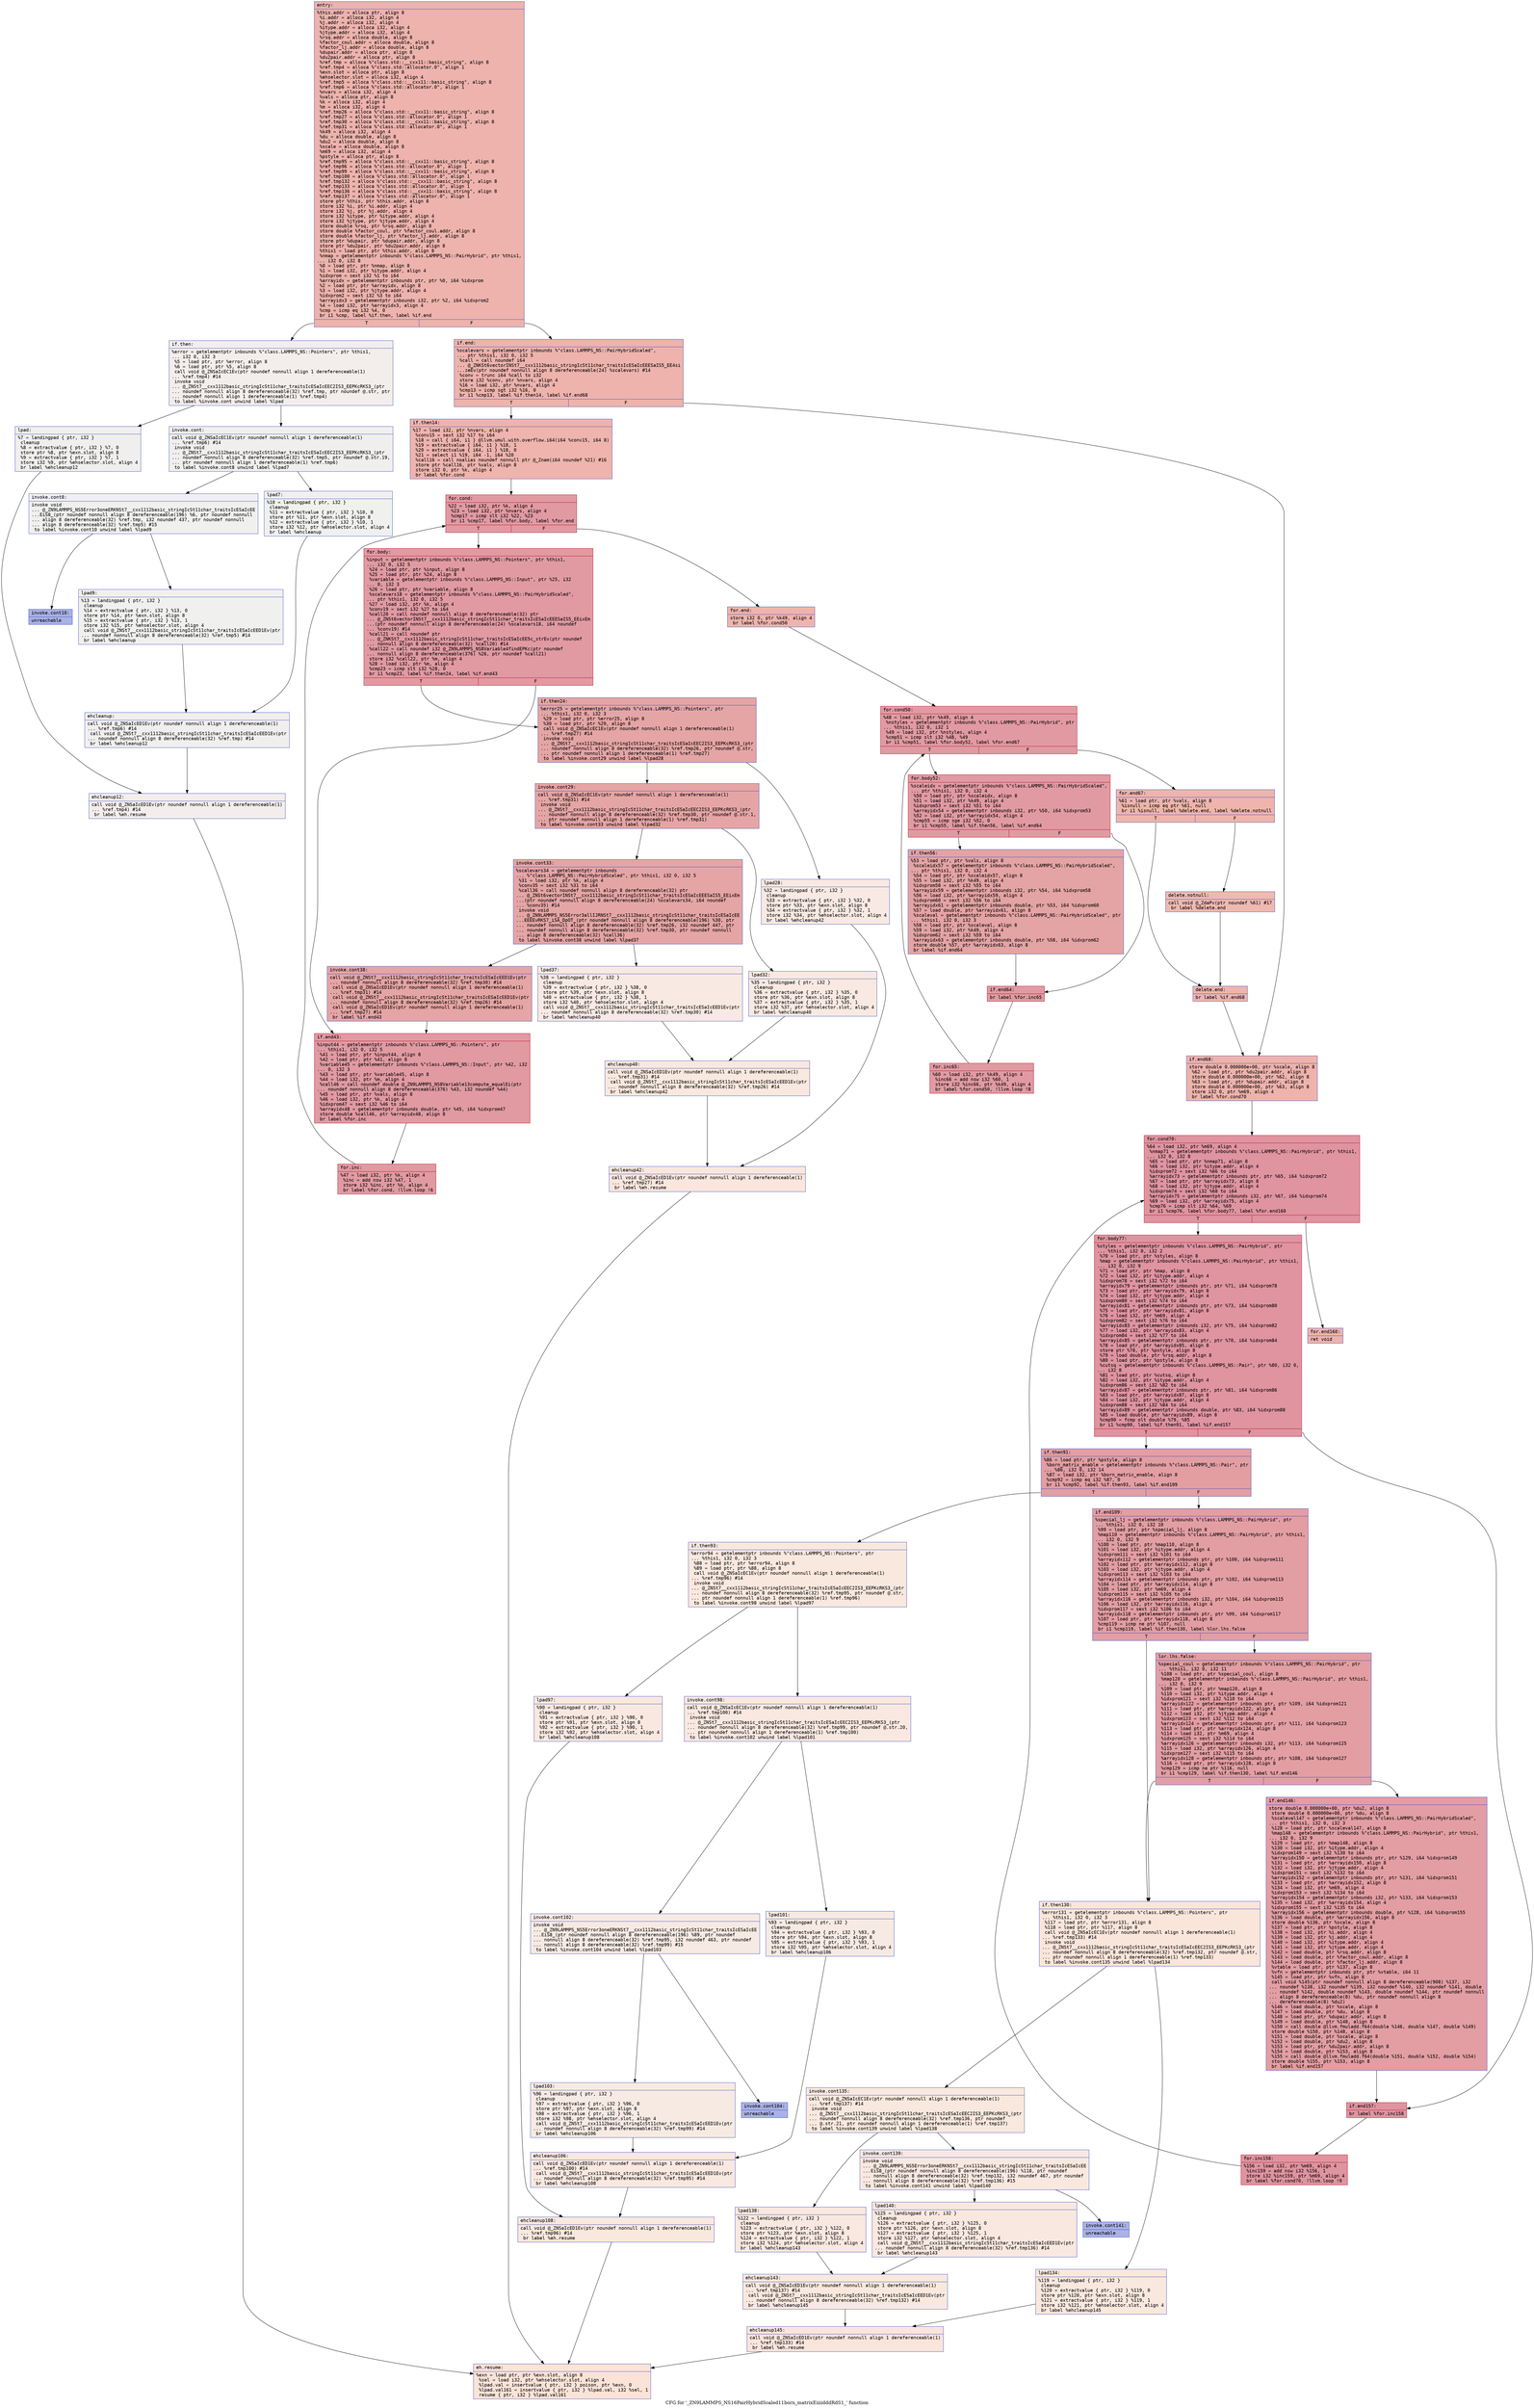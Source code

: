 digraph "CFG for '_ZN9LAMMPS_NS16PairHybridScaled11born_matrixEiiiidddRdS1_' function" {
	label="CFG for '_ZN9LAMMPS_NS16PairHybridScaled11born_matrixEiiiidddRdS1_' function";

	Node0x562383765610 [shape=record,color="#3d50c3ff", style=filled, fillcolor="#d6524470" fontname="Courier",label="{entry:\l|  %this.addr = alloca ptr, align 8\l  %i.addr = alloca i32, align 4\l  %j.addr = alloca i32, align 4\l  %itype.addr = alloca i32, align 4\l  %jtype.addr = alloca i32, align 4\l  %rsq.addr = alloca double, align 8\l  %factor_coul.addr = alloca double, align 8\l  %factor_lj.addr = alloca double, align 8\l  %dupair.addr = alloca ptr, align 8\l  %du2pair.addr = alloca ptr, align 8\l  %ref.tmp = alloca %\"class.std::__cxx11::basic_string\", align 8\l  %ref.tmp4 = alloca %\"class.std::allocator.0\", align 1\l  %exn.slot = alloca ptr, align 8\l  %ehselector.slot = alloca i32, align 4\l  %ref.tmp5 = alloca %\"class.std::__cxx11::basic_string\", align 8\l  %ref.tmp6 = alloca %\"class.std::allocator.0\", align 1\l  %nvars = alloca i32, align 4\l  %vals = alloca ptr, align 8\l  %k = alloca i32, align 4\l  %m = alloca i32, align 4\l  %ref.tmp26 = alloca %\"class.std::__cxx11::basic_string\", align 8\l  %ref.tmp27 = alloca %\"class.std::allocator.0\", align 1\l  %ref.tmp30 = alloca %\"class.std::__cxx11::basic_string\", align 8\l  %ref.tmp31 = alloca %\"class.std::allocator.0\", align 1\l  %k49 = alloca i32, align 4\l  %du = alloca double, align 8\l  %du2 = alloca double, align 8\l  %scale = alloca double, align 8\l  %m69 = alloca i32, align 4\l  %pstyle = alloca ptr, align 8\l  %ref.tmp95 = alloca %\"class.std::__cxx11::basic_string\", align 8\l  %ref.tmp96 = alloca %\"class.std::allocator.0\", align 1\l  %ref.tmp99 = alloca %\"class.std::__cxx11::basic_string\", align 8\l  %ref.tmp100 = alloca %\"class.std::allocator.0\", align 1\l  %ref.tmp132 = alloca %\"class.std::__cxx11::basic_string\", align 8\l  %ref.tmp133 = alloca %\"class.std::allocator.0\", align 1\l  %ref.tmp136 = alloca %\"class.std::__cxx11::basic_string\", align 8\l  %ref.tmp137 = alloca %\"class.std::allocator.0\", align 1\l  store ptr %this, ptr %this.addr, align 8\l  store i32 %i, ptr %i.addr, align 4\l  store i32 %j, ptr %j.addr, align 4\l  store i32 %itype, ptr %itype.addr, align 4\l  store i32 %jtype, ptr %jtype.addr, align 4\l  store double %rsq, ptr %rsq.addr, align 8\l  store double %factor_coul, ptr %factor_coul.addr, align 8\l  store double %factor_lj, ptr %factor_lj.addr, align 8\l  store ptr %dupair, ptr %dupair.addr, align 8\l  store ptr %du2pair, ptr %du2pair.addr, align 8\l  %this1 = load ptr, ptr %this.addr, align 8\l  %nmap = getelementptr inbounds %\"class.LAMMPS_NS::PairHybrid\", ptr %this1,\l... i32 0, i32 8\l  %0 = load ptr, ptr %nmap, align 8\l  %1 = load i32, ptr %itype.addr, align 4\l  %idxprom = sext i32 %1 to i64\l  %arrayidx = getelementptr inbounds ptr, ptr %0, i64 %idxprom\l  %2 = load ptr, ptr %arrayidx, align 8\l  %3 = load i32, ptr %jtype.addr, align 4\l  %idxprom2 = sext i32 %3 to i64\l  %arrayidx3 = getelementptr inbounds i32, ptr %2, i64 %idxprom2\l  %4 = load i32, ptr %arrayidx3, align 4\l  %cmp = icmp eq i32 %4, 0\l  br i1 %cmp, label %if.then, label %if.end\l|{<s0>T|<s1>F}}"];
	Node0x562383765610:s0 -> Node0x5623837656b0[tooltip="entry -> if.then\nProbability 0.00%" ];
	Node0x562383765610:s1 -> Node0x56238376fb30[tooltip="entry -> if.end\nProbability 100.00%" ];
	Node0x5623837656b0 [shape=record,color="#3d50c3ff", style=filled, fillcolor="#e5d8d170" fontname="Courier",label="{if.then:\l|  %error = getelementptr inbounds %\"class.LAMMPS_NS::Pointers\", ptr %this1,\l... i32 0, i32 3\l  %5 = load ptr, ptr %error, align 8\l  %6 = load ptr, ptr %5, align 8\l  call void @_ZNSaIcEC1Ev(ptr noundef nonnull align 1 dereferenceable(1)\l... %ref.tmp4) #14\l  invoke void\l... @_ZNSt7__cxx1112basic_stringIcSt11char_traitsIcESaIcEEC2IS3_EEPKcRKS3_(ptr\l... noundef nonnull align 8 dereferenceable(32) %ref.tmp, ptr noundef @.str, ptr\l... noundef nonnull align 1 dereferenceable(1) %ref.tmp4)\l          to label %invoke.cont unwind label %lpad\l}"];
	Node0x5623837656b0 -> Node0x56238376ffb0[tooltip="if.then -> invoke.cont\nProbability 50.00%" ];
	Node0x5623837656b0 -> Node0x562383770000[tooltip="if.then -> lpad\nProbability 50.00%" ];
	Node0x56238376ffb0 [shape=record,color="#3d50c3ff", style=filled, fillcolor="#e0dbd870" fontname="Courier",label="{invoke.cont:\l|  call void @_ZNSaIcEC1Ev(ptr noundef nonnull align 1 dereferenceable(1)\l... %ref.tmp6) #14\l  invoke void\l... @_ZNSt7__cxx1112basic_stringIcSt11char_traitsIcESaIcEEC2IS3_EEPKcRKS3_(ptr\l... noundef nonnull align 8 dereferenceable(32) %ref.tmp5, ptr noundef @.str.19,\l... ptr noundef nonnull align 1 dereferenceable(1) %ref.tmp6)\l          to label %invoke.cont8 unwind label %lpad7\l}"];
	Node0x56238376ffb0 -> Node0x562383770320[tooltip="invoke.cont -> invoke.cont8\nProbability 50.00%" ];
	Node0x56238376ffb0 -> Node0x562383770370[tooltip="invoke.cont -> lpad7\nProbability 50.00%" ];
	Node0x562383770320 [shape=record,color="#3d50c3ff", style=filled, fillcolor="#dedcdb70" fontname="Courier",label="{invoke.cont8:\l|  invoke void\l... @_ZN9LAMMPS_NS5Error3oneERKNSt7__cxx1112basic_stringIcSt11char_traitsIcESaIcEE\l...EiS8_(ptr noundef nonnull align 8 dereferenceable(196) %6, ptr noundef nonnull\l... align 8 dereferenceable(32) %ref.tmp, i32 noundef 437, ptr noundef nonnull\l... align 8 dereferenceable(32) %ref.tmp5) #15\l          to label %invoke.cont10 unwind label %lpad9\l}"];
	Node0x562383770320 -> Node0x5623837702d0[tooltip="invoke.cont8 -> invoke.cont10\nProbability 0.00%" ];
	Node0x562383770320 -> Node0x5623837705d0[tooltip="invoke.cont8 -> lpad9\nProbability 100.00%" ];
	Node0x5623837702d0 [shape=record,color="#3d50c3ff", style=filled, fillcolor="#3d50c370" fontname="Courier",label="{invoke.cont10:\l|  unreachable\l}"];
	Node0x562383770000 [shape=record,color="#3d50c3ff", style=filled, fillcolor="#e0dbd870" fontname="Courier",label="{lpad:\l|  %7 = landingpad \{ ptr, i32 \}\l          cleanup\l  %8 = extractvalue \{ ptr, i32 \} %7, 0\l  store ptr %8, ptr %exn.slot, align 8\l  %9 = extractvalue \{ ptr, i32 \} %7, 1\l  store i32 %9, ptr %ehselector.slot, align 4\l  br label %ehcleanup12\l}"];
	Node0x562383770000 -> Node0x562383770aa0[tooltip="lpad -> ehcleanup12\nProbability 100.00%" ];
	Node0x562383770370 [shape=record,color="#3d50c3ff", style=filled, fillcolor="#dedcdb70" fontname="Courier",label="{lpad7:\l|  %10 = landingpad \{ ptr, i32 \}\l          cleanup\l  %11 = extractvalue \{ ptr, i32 \} %10, 0\l  store ptr %11, ptr %exn.slot, align 8\l  %12 = extractvalue \{ ptr, i32 \} %10, 1\l  store i32 %12, ptr %ehselector.slot, align 4\l  br label %ehcleanup\l}"];
	Node0x562383770370 -> Node0x562383770df0[tooltip="lpad7 -> ehcleanup\nProbability 100.00%" ];
	Node0x5623837705d0 [shape=record,color="#3d50c3ff", style=filled, fillcolor="#dedcdb70" fontname="Courier",label="{lpad9:\l|  %13 = landingpad \{ ptr, i32 \}\l          cleanup\l  %14 = extractvalue \{ ptr, i32 \} %13, 0\l  store ptr %14, ptr %exn.slot, align 8\l  %15 = extractvalue \{ ptr, i32 \} %13, 1\l  store i32 %15, ptr %ehselector.slot, align 4\l  call void @_ZNSt7__cxx1112basic_stringIcSt11char_traitsIcESaIcEED1Ev(ptr\l... noundef nonnull align 8 dereferenceable(32) %ref.tmp5) #14\l  br label %ehcleanup\l}"];
	Node0x5623837705d0 -> Node0x562383770df0[tooltip="lpad9 -> ehcleanup\nProbability 100.00%" ];
	Node0x562383770df0 [shape=record,color="#3d50c3ff", style=filled, fillcolor="#e0dbd870" fontname="Courier",label="{ehcleanup:\l|  call void @_ZNSaIcED1Ev(ptr noundef nonnull align 1 dereferenceable(1)\l... %ref.tmp6) #14\l  call void @_ZNSt7__cxx1112basic_stringIcSt11char_traitsIcESaIcEED1Ev(ptr\l... noundef nonnull align 8 dereferenceable(32) %ref.tmp) #14\l  br label %ehcleanup12\l}"];
	Node0x562383770df0 -> Node0x562383770aa0[tooltip="ehcleanup -> ehcleanup12\nProbability 100.00%" ];
	Node0x562383770aa0 [shape=record,color="#3d50c3ff", style=filled, fillcolor="#e5d8d170" fontname="Courier",label="{ehcleanup12:\l|  call void @_ZNSaIcED1Ev(ptr noundef nonnull align 1 dereferenceable(1)\l... %ref.tmp4) #14\l  br label %eh.resume\l}"];
	Node0x562383770aa0 -> Node0x5623837716a0[tooltip="ehcleanup12 -> eh.resume\nProbability 100.00%" ];
	Node0x56238376fb30 [shape=record,color="#3d50c3ff", style=filled, fillcolor="#d6524470" fontname="Courier",label="{if.end:\l|  %scalevars = getelementptr inbounds %\"class.LAMMPS_NS::PairHybridScaled\",\l... ptr %this1, i32 0, i32 5\l  %call = call noundef i64\l... @_ZNKSt6vectorINSt7__cxx1112basic_stringIcSt11char_traitsIcESaIcEEESaIS5_EE4si\l...zeEv(ptr noundef nonnull align 8 dereferenceable(24) %scalevars) #14\l  %conv = trunc i64 %call to i32\l  store i32 %conv, ptr %nvars, align 4\l  %16 = load i32, ptr %nvars, align 4\l  %cmp13 = icmp sgt i32 %16, 0\l  br i1 %cmp13, label %if.then14, label %if.end68\l|{<s0>T|<s1>F}}"];
	Node0x56238376fb30:s0 -> Node0x562383771bc0[tooltip="if.end -> if.then14\nProbability 62.50%" ];
	Node0x56238376fb30:s1 -> Node0x562383771c40[tooltip="if.end -> if.end68\nProbability 37.50%" ];
	Node0x562383771bc0 [shape=record,color="#3d50c3ff", style=filled, fillcolor="#d8564670" fontname="Courier",label="{if.then14:\l|  %17 = load i32, ptr %nvars, align 4\l  %conv15 = sext i32 %17 to i64\l  %18 = call \{ i64, i1 \} @llvm.umul.with.overflow.i64(i64 %conv15, i64 8)\l  %19 = extractvalue \{ i64, i1 \} %18, 1\l  %20 = extractvalue \{ i64, i1 \} %18, 0\l  %21 = select i1 %19, i64 -1, i64 %20\l  %call16 = call noalias noundef nonnull ptr @_Znam(i64 noundef %21) #16\l  store ptr %call16, ptr %vals, align 8\l  store i32 0, ptr %k, align 4\l  br label %for.cond\l}"];
	Node0x562383771bc0 -> Node0x562383772430[tooltip="if.then14 -> for.cond\nProbability 100.00%" ];
	Node0x562383772430 [shape=record,color="#b70d28ff", style=filled, fillcolor="#bb1b2c70" fontname="Courier",label="{for.cond:\l|  %22 = load i32, ptr %k, align 4\l  %23 = load i32, ptr %nvars, align 4\l  %cmp17 = icmp slt i32 %22, %23\l  br i1 %cmp17, label %for.body, label %for.end\l|{<s0>T|<s1>F}}"];
	Node0x562383772430:s0 -> Node0x5623837726a0[tooltip="for.cond -> for.body\nProbability 96.88%" ];
	Node0x562383772430:s1 -> Node0x5623837726f0[tooltip="for.cond -> for.end\nProbability 3.12%" ];
	Node0x5623837726a0 [shape=record,color="#b70d28ff", style=filled, fillcolor="#bb1b2c70" fontname="Courier",label="{for.body:\l|  %input = getelementptr inbounds %\"class.LAMMPS_NS::Pointers\", ptr %this1,\l... i32 0, i32 5\l  %24 = load ptr, ptr %input, align 8\l  %25 = load ptr, ptr %24, align 8\l  %variable = getelementptr inbounds %\"class.LAMMPS_NS::Input\", ptr %25, i32\l... 0, i32 3\l  %26 = load ptr, ptr %variable, align 8\l  %scalevars18 = getelementptr inbounds %\"class.LAMMPS_NS::PairHybridScaled\",\l... ptr %this1, i32 0, i32 5\l  %27 = load i32, ptr %k, align 4\l  %conv19 = sext i32 %27 to i64\l  %call20 = call noundef nonnull align 8 dereferenceable(32) ptr\l... @_ZNSt6vectorINSt7__cxx1112basic_stringIcSt11char_traitsIcESaIcEEESaIS5_EEixEm\l...(ptr noundef nonnull align 8 dereferenceable(24) %scalevars18, i64 noundef\l... %conv19) #14\l  %call21 = call noundef ptr\l... @_ZNKSt7__cxx1112basic_stringIcSt11char_traitsIcESaIcEE5c_strEv(ptr noundef\l... nonnull align 8 dereferenceable(32) %call20) #14\l  %call22 = call noundef i32 @_ZN9LAMMPS_NS8Variable4findEPKc(ptr noundef\l... nonnull align 8 dereferenceable(376) %26, ptr noundef %call21)\l  store i32 %call22, ptr %m, align 4\l  %28 = load i32, ptr %m, align 4\l  %cmp23 = icmp slt i32 %28, 0\l  br i1 %cmp23, label %if.then24, label %if.end43\l|{<s0>T|<s1>F}}"];
	Node0x5623837726a0:s0 -> Node0x5623837733a0[tooltip="for.body -> if.then24\nProbability 37.50%" ];
	Node0x5623837726a0:s1 -> Node0x5623837733f0[tooltip="for.body -> if.end43\nProbability 62.50%" ];
	Node0x5623837733a0 [shape=record,color="#3d50c3ff", style=filled, fillcolor="#c5333470" fontname="Courier",label="{if.then24:\l|  %error25 = getelementptr inbounds %\"class.LAMMPS_NS::Pointers\", ptr\l... %this1, i32 0, i32 3\l  %29 = load ptr, ptr %error25, align 8\l  %30 = load ptr, ptr %29, align 8\l  call void @_ZNSaIcEC1Ev(ptr noundef nonnull align 1 dereferenceable(1)\l... %ref.tmp27) #14\l  invoke void\l... @_ZNSt7__cxx1112basic_stringIcSt11char_traitsIcESaIcEEC2IS3_EEPKcRKS3_(ptr\l... noundef nonnull align 8 dereferenceable(32) %ref.tmp26, ptr noundef @.str,\l... ptr noundef nonnull align 1 dereferenceable(1) %ref.tmp27)\l          to label %invoke.cont29 unwind label %lpad28\l}"];
	Node0x5623837733a0 -> Node0x562383773850[tooltip="if.then24 -> invoke.cont29\nProbability 100.00%" ];
	Node0x5623837733a0 -> Node0x5623837738d0[tooltip="if.then24 -> lpad28\nProbability 0.00%" ];
	Node0x562383773850 [shape=record,color="#3d50c3ff", style=filled, fillcolor="#c5333470" fontname="Courier",label="{invoke.cont29:\l|  call void @_ZNSaIcEC1Ev(ptr noundef nonnull align 1 dereferenceable(1)\l... %ref.tmp31) #14\l  invoke void\l... @_ZNSt7__cxx1112basic_stringIcSt11char_traitsIcESaIcEEC2IS3_EEPKcRKS3_(ptr\l... noundef nonnull align 8 dereferenceable(32) %ref.tmp30, ptr noundef @.str.1,\l... ptr noundef nonnull align 1 dereferenceable(1) %ref.tmp31)\l          to label %invoke.cont33 unwind label %lpad32\l}"];
	Node0x562383773850 -> Node0x562383773c50[tooltip="invoke.cont29 -> invoke.cont33\nProbability 100.00%" ];
	Node0x562383773850 -> Node0x562383773ca0[tooltip="invoke.cont29 -> lpad32\nProbability 0.00%" ];
	Node0x562383773c50 [shape=record,color="#3d50c3ff", style=filled, fillcolor="#c5333470" fontname="Courier",label="{invoke.cont33:\l|  %scalevars34 = getelementptr inbounds\l... %\"class.LAMMPS_NS::PairHybridScaled\", ptr %this1, i32 0, i32 5\l  %31 = load i32, ptr %k, align 4\l  %conv35 = sext i32 %31 to i64\l  %call36 = call noundef nonnull align 8 dereferenceable(32) ptr\l... @_ZNSt6vectorINSt7__cxx1112basic_stringIcSt11char_traitsIcESaIcEEESaIS5_EEixEm\l...(ptr noundef nonnull align 8 dereferenceable(24) %scalevars34, i64 noundef\l... %conv35) #14\l  invoke void\l... @_ZN9LAMMPS_NS5Error3allIJRNSt7__cxx1112basic_stringIcSt11char_traitsIcESaIcEE\l...EEEEvRKS7_iSA_DpOT_(ptr noundef nonnull align 8 dereferenceable(196) %30, ptr\l... noundef nonnull align 8 dereferenceable(32) %ref.tmp26, i32 noundef 447, ptr\l... noundef nonnull align 8 dereferenceable(32) %ref.tmp30, ptr noundef nonnull\l... align 8 dereferenceable(32) %call36)\l          to label %invoke.cont38 unwind label %lpad37\l}"];
	Node0x562383773c50 -> Node0x56238376ece0[tooltip="invoke.cont33 -> invoke.cont38\nProbability 100.00%" ];
	Node0x562383773c50 -> Node0x56238376ed60[tooltip="invoke.cont33 -> lpad37\nProbability 0.00%" ];
	Node0x56238376ece0 [shape=record,color="#3d50c3ff", style=filled, fillcolor="#c5333470" fontname="Courier",label="{invoke.cont38:\l|  call void @_ZNSt7__cxx1112basic_stringIcSt11char_traitsIcESaIcEED1Ev(ptr\l... noundef nonnull align 8 dereferenceable(32) %ref.tmp30) #14\l  call void @_ZNSaIcED1Ev(ptr noundef nonnull align 1 dereferenceable(1)\l... %ref.tmp31) #14\l  call void @_ZNSt7__cxx1112basic_stringIcSt11char_traitsIcESaIcEED1Ev(ptr\l... noundef nonnull align 8 dereferenceable(32) %ref.tmp26) #14\l  call void @_ZNSaIcED1Ev(ptr noundef nonnull align 1 dereferenceable(1)\l... %ref.tmp27) #14\l  br label %if.end43\l}"];
	Node0x56238376ece0 -> Node0x5623837733f0[tooltip="invoke.cont38 -> if.end43\nProbability 100.00%" ];
	Node0x5623837738d0 [shape=record,color="#3d50c3ff", style=filled, fillcolor="#efcebd70" fontname="Courier",label="{lpad28:\l|  %32 = landingpad \{ ptr, i32 \}\l          cleanup\l  %33 = extractvalue \{ ptr, i32 \} %32, 0\l  store ptr %33, ptr %exn.slot, align 8\l  %34 = extractvalue \{ ptr, i32 \} %32, 1\l  store i32 %34, ptr %ehselector.slot, align 4\l  br label %ehcleanup42\l}"];
	Node0x5623837738d0 -> Node0x5623837752c0[tooltip="lpad28 -> ehcleanup42\nProbability 100.00%" ];
	Node0x562383773ca0 [shape=record,color="#3d50c3ff", style=filled, fillcolor="#efcebd70" fontname="Courier",label="{lpad32:\l|  %35 = landingpad \{ ptr, i32 \}\l          cleanup\l  %36 = extractvalue \{ ptr, i32 \} %35, 0\l  store ptr %36, ptr %exn.slot, align 8\l  %37 = extractvalue \{ ptr, i32 \} %35, 1\l  store i32 %37, ptr %ehselector.slot, align 4\l  br label %ehcleanup40\l}"];
	Node0x562383773ca0 -> Node0x5623837755c0[tooltip="lpad32 -> ehcleanup40\nProbability 100.00%" ];
	Node0x56238376ed60 [shape=record,color="#3d50c3ff", style=filled, fillcolor="#efcebd70" fontname="Courier",label="{lpad37:\l|  %38 = landingpad \{ ptr, i32 \}\l          cleanup\l  %39 = extractvalue \{ ptr, i32 \} %38, 0\l  store ptr %39, ptr %exn.slot, align 8\l  %40 = extractvalue \{ ptr, i32 \} %38, 1\l  store i32 %40, ptr %ehselector.slot, align 4\l  call void @_ZNSt7__cxx1112basic_stringIcSt11char_traitsIcESaIcEED1Ev(ptr\l... noundef nonnull align 8 dereferenceable(32) %ref.tmp30) #14\l  br label %ehcleanup40\l}"];
	Node0x56238376ed60 -> Node0x5623837755c0[tooltip="lpad37 -> ehcleanup40\nProbability 100.00%" ];
	Node0x5623837755c0 [shape=record,color="#3d50c3ff", style=filled, fillcolor="#f2cab570" fontname="Courier",label="{ehcleanup40:\l|  call void @_ZNSaIcED1Ev(ptr noundef nonnull align 1 dereferenceable(1)\l... %ref.tmp31) #14\l  call void @_ZNSt7__cxx1112basic_stringIcSt11char_traitsIcESaIcEED1Ev(ptr\l... noundef nonnull align 8 dereferenceable(32) %ref.tmp26) #14\l  br label %ehcleanup42\l}"];
	Node0x5623837755c0 -> Node0x5623837752c0[tooltip="ehcleanup40 -> ehcleanup42\nProbability 100.00%" ];
	Node0x5623837752c0 [shape=record,color="#3d50c3ff", style=filled, fillcolor="#f3c7b170" fontname="Courier",label="{ehcleanup42:\l|  call void @_ZNSaIcED1Ev(ptr noundef nonnull align 1 dereferenceable(1)\l... %ref.tmp27) #14\l  br label %eh.resume\l}"];
	Node0x5623837752c0 -> Node0x5623837716a0[tooltip="ehcleanup42 -> eh.resume\nProbability 100.00%" ];
	Node0x5623837733f0 [shape=record,color="#b70d28ff", style=filled, fillcolor="#bb1b2c70" fontname="Courier",label="{if.end43:\l|  %input44 = getelementptr inbounds %\"class.LAMMPS_NS::Pointers\", ptr\l... %this1, i32 0, i32 5\l  %41 = load ptr, ptr %input44, align 8\l  %42 = load ptr, ptr %41, align 8\l  %variable45 = getelementptr inbounds %\"class.LAMMPS_NS::Input\", ptr %42, i32\l... 0, i32 3\l  %43 = load ptr, ptr %variable45, align 8\l  %44 = load i32, ptr %m, align 4\l  %call46 = call noundef double @_ZN9LAMMPS_NS8Variable13compute_equalEi(ptr\l... noundef nonnull align 8 dereferenceable(376) %43, i32 noundef %44)\l  %45 = load ptr, ptr %vals, align 8\l  %46 = load i32, ptr %k, align 4\l  %idxprom47 = sext i32 %46 to i64\l  %arrayidx48 = getelementptr inbounds double, ptr %45, i64 %idxprom47\l  store double %call46, ptr %arrayidx48, align 8\l  br label %for.inc\l}"];
	Node0x5623837733f0 -> Node0x562383776760[tooltip="if.end43 -> for.inc\nProbability 100.00%" ];
	Node0x562383776760 [shape=record,color="#b70d28ff", style=filled, fillcolor="#bb1b2c70" fontname="Courier",label="{for.inc:\l|  %47 = load i32, ptr %k, align 4\l  %inc = add nsw i32 %47, 1\l  store i32 %inc, ptr %k, align 4\l  br label %for.cond, !llvm.loop !6\l}"];
	Node0x562383776760 -> Node0x562383772430[tooltip="for.inc -> for.cond\nProbability 100.00%" ];
	Node0x5623837726f0 [shape=record,color="#3d50c3ff", style=filled, fillcolor="#d8564670" fontname="Courier",label="{for.end:\l|  store i32 0, ptr %k49, align 4\l  br label %for.cond50\l}"];
	Node0x5623837726f0 -> Node0x562383777420[tooltip="for.end -> for.cond50\nProbability 100.00%" ];
	Node0x562383777420 [shape=record,color="#b70d28ff", style=filled, fillcolor="#bb1b2c70" fontname="Courier",label="{for.cond50:\l|  %48 = load i32, ptr %k49, align 4\l  %nstyles = getelementptr inbounds %\"class.LAMMPS_NS::PairHybrid\", ptr\l... %this1, i32 0, i32 1\l  %49 = load i32, ptr %nstyles, align 4\l  %cmp51 = icmp slt i32 %48, %49\l  br i1 %cmp51, label %for.body52, label %for.end67\l|{<s0>T|<s1>F}}"];
	Node0x562383777420:s0 -> Node0x5623837777a0[tooltip="for.cond50 -> for.body52\nProbability 96.88%" ];
	Node0x562383777420:s1 -> Node0x562383777820[tooltip="for.cond50 -> for.end67\nProbability 3.12%" ];
	Node0x5623837777a0 [shape=record,color="#b70d28ff", style=filled, fillcolor="#bb1b2c70" fontname="Courier",label="{for.body52:\l|  %scaleidx = getelementptr inbounds %\"class.LAMMPS_NS::PairHybridScaled\",\l... ptr %this1, i32 0, i32 4\l  %50 = load ptr, ptr %scaleidx, align 8\l  %51 = load i32, ptr %k49, align 4\l  %idxprom53 = sext i32 %51 to i64\l  %arrayidx54 = getelementptr inbounds i32, ptr %50, i64 %idxprom53\l  %52 = load i32, ptr %arrayidx54, align 4\l  %cmp55 = icmp sge i32 %52, 0\l  br i1 %cmp55, label %if.then56, label %if.end64\l|{<s0>T|<s1>F}}"];
	Node0x5623837777a0:s0 -> Node0x562383777de0[tooltip="for.body52 -> if.then56\nProbability 50.00%" ];
	Node0x5623837777a0:s1 -> Node0x562383777e60[tooltip="for.body52 -> if.end64\nProbability 50.00%" ];
	Node0x562383777de0 [shape=record,color="#3d50c3ff", style=filled, fillcolor="#c32e3170" fontname="Courier",label="{if.then56:\l|  %53 = load ptr, ptr %vals, align 8\l  %scaleidx57 = getelementptr inbounds %\"class.LAMMPS_NS::PairHybridScaled\",\l... ptr %this1, i32 0, i32 4\l  %54 = load ptr, ptr %scaleidx57, align 8\l  %55 = load i32, ptr %k49, align 4\l  %idxprom58 = sext i32 %55 to i64\l  %arrayidx59 = getelementptr inbounds i32, ptr %54, i64 %idxprom58\l  %56 = load i32, ptr %arrayidx59, align 4\l  %idxprom60 = sext i32 %56 to i64\l  %arrayidx61 = getelementptr inbounds double, ptr %53, i64 %idxprom60\l  %57 = load double, ptr %arrayidx61, align 8\l  %scaleval = getelementptr inbounds %\"class.LAMMPS_NS::PairHybridScaled\", ptr\l... %this1, i32 0, i32 3\l  %58 = load ptr, ptr %scaleval, align 8\l  %59 = load i32, ptr %k49, align 4\l  %idxprom62 = sext i32 %59 to i64\l  %arrayidx63 = getelementptr inbounds double, ptr %58, i64 %idxprom62\l  store double %57, ptr %arrayidx63, align 8\l  br label %if.end64\l}"];
	Node0x562383777de0 -> Node0x562383777e60[tooltip="if.then56 -> if.end64\nProbability 100.00%" ];
	Node0x562383777e60 [shape=record,color="#b70d28ff", style=filled, fillcolor="#bb1b2c70" fontname="Courier",label="{if.end64:\l|  br label %for.inc65\l}"];
	Node0x562383777e60 -> Node0x562383778a50[tooltip="if.end64 -> for.inc65\nProbability 100.00%" ];
	Node0x562383778a50 [shape=record,color="#b70d28ff", style=filled, fillcolor="#bb1b2c70" fontname="Courier",label="{for.inc65:\l|  %60 = load i32, ptr %k49, align 4\l  %inc66 = add nsw i32 %60, 1\l  store i32 %inc66, ptr %k49, align 4\l  br label %for.cond50, !llvm.loop !8\l}"];
	Node0x562383778a50 -> Node0x562383777420[tooltip="for.inc65 -> for.cond50\nProbability 100.00%" ];
	Node0x562383777820 [shape=record,color="#3d50c3ff", style=filled, fillcolor="#d8564670" fontname="Courier",label="{for.end67:\l|  %61 = load ptr, ptr %vals, align 8\l  %isnull = icmp eq ptr %61, null\l  br i1 %isnull, label %delete.end, label %delete.notnull\l|{<s0>T|<s1>F}}"];
	Node0x562383777820:s0 -> Node0x562383779000[tooltip="for.end67 -> delete.end\nProbability 37.50%" ];
	Node0x562383777820:s1 -> Node0x562383779080[tooltip="for.end67 -> delete.notnull\nProbability 62.50%" ];
	Node0x562383779080 [shape=record,color="#3d50c3ff", style=filled, fillcolor="#de614d70" fontname="Courier",label="{delete.notnull:\l|  call void @_ZdaPv(ptr noundef %61) #17\l  br label %delete.end\l}"];
	Node0x562383779080 -> Node0x562383779000[tooltip="delete.notnull -> delete.end\nProbability 100.00%" ];
	Node0x562383779000 [shape=record,color="#3d50c3ff", style=filled, fillcolor="#d8564670" fontname="Courier",label="{delete.end:\l|  br label %if.end68\l}"];
	Node0x562383779000 -> Node0x562383771c40[tooltip="delete.end -> if.end68\nProbability 100.00%" ];
	Node0x562383771c40 [shape=record,color="#3d50c3ff", style=filled, fillcolor="#d6524470" fontname="Courier",label="{if.end68:\l|  store double 0.000000e+00, ptr %scale, align 8\l  %62 = load ptr, ptr %du2pair.addr, align 8\l  store double 0.000000e+00, ptr %62, align 8\l  %63 = load ptr, ptr %dupair.addr, align 8\l  store double 0.000000e+00, ptr %63, align 8\l  store i32 0, ptr %m69, align 4\l  br label %for.cond70\l}"];
	Node0x562383771c40 -> Node0x562383779740[tooltip="if.end68 -> for.cond70\nProbability 100.00%" ];
	Node0x562383779740 [shape=record,color="#b70d28ff", style=filled, fillcolor="#b70d2870" fontname="Courier",label="{for.cond70:\l|  %64 = load i32, ptr %m69, align 4\l  %nmap71 = getelementptr inbounds %\"class.LAMMPS_NS::PairHybrid\", ptr %this1,\l... i32 0, i32 8\l  %65 = load ptr, ptr %nmap71, align 8\l  %66 = load i32, ptr %itype.addr, align 4\l  %idxprom72 = sext i32 %66 to i64\l  %arrayidx73 = getelementptr inbounds ptr, ptr %65, i64 %idxprom72\l  %67 = load ptr, ptr %arrayidx73, align 8\l  %68 = load i32, ptr %jtype.addr, align 4\l  %idxprom74 = sext i32 %68 to i64\l  %arrayidx75 = getelementptr inbounds i32, ptr %67, i64 %idxprom74\l  %69 = load i32, ptr %arrayidx75, align 4\l  %cmp76 = icmp slt i32 %64, %69\l  br i1 %cmp76, label %for.body77, label %for.end160\l|{<s0>T|<s1>F}}"];
	Node0x562383779740:s0 -> Node0x562383779f80[tooltip="for.cond70 -> for.body77\nProbability 96.88%" ];
	Node0x562383779740:s1 -> Node0x56238377a000[tooltip="for.cond70 -> for.end160\nProbability 3.12%" ];
	Node0x562383779f80 [shape=record,color="#b70d28ff", style=filled, fillcolor="#b70d2870" fontname="Courier",label="{for.body77:\l|  %styles = getelementptr inbounds %\"class.LAMMPS_NS::PairHybrid\", ptr\l... %this1, i32 0, i32 2\l  %70 = load ptr, ptr %styles, align 8\l  %map = getelementptr inbounds %\"class.LAMMPS_NS::PairHybrid\", ptr %this1,\l... i32 0, i32 9\l  %71 = load ptr, ptr %map, align 8\l  %72 = load i32, ptr %itype.addr, align 4\l  %idxprom78 = sext i32 %72 to i64\l  %arrayidx79 = getelementptr inbounds ptr, ptr %71, i64 %idxprom78\l  %73 = load ptr, ptr %arrayidx79, align 8\l  %74 = load i32, ptr %jtype.addr, align 4\l  %idxprom80 = sext i32 %74 to i64\l  %arrayidx81 = getelementptr inbounds ptr, ptr %73, i64 %idxprom80\l  %75 = load ptr, ptr %arrayidx81, align 8\l  %76 = load i32, ptr %m69, align 4\l  %idxprom82 = sext i32 %76 to i64\l  %arrayidx83 = getelementptr inbounds i32, ptr %75, i64 %idxprom82\l  %77 = load i32, ptr %arrayidx83, align 4\l  %idxprom84 = sext i32 %77 to i64\l  %arrayidx85 = getelementptr inbounds ptr, ptr %70, i64 %idxprom84\l  %78 = load ptr, ptr %arrayidx85, align 8\l  store ptr %78, ptr %pstyle, align 8\l  %79 = load double, ptr %rsq.addr, align 8\l  %80 = load ptr, ptr %pstyle, align 8\l  %cutsq = getelementptr inbounds %\"class.LAMMPS_NS::Pair\", ptr %80, i32 0,\l... i32 8\l  %81 = load ptr, ptr %cutsq, align 8\l  %82 = load i32, ptr %itype.addr, align 4\l  %idxprom86 = sext i32 %82 to i64\l  %arrayidx87 = getelementptr inbounds ptr, ptr %81, i64 %idxprom86\l  %83 = load ptr, ptr %arrayidx87, align 8\l  %84 = load i32, ptr %jtype.addr, align 4\l  %idxprom88 = sext i32 %84 to i64\l  %arrayidx89 = getelementptr inbounds double, ptr %83, i64 %idxprom88\l  %85 = load double, ptr %arrayidx89, align 8\l  %cmp90 = fcmp olt double %79, %85\l  br i1 %cmp90, label %if.then91, label %if.end157\l|{<s0>T|<s1>F}}"];
	Node0x562383779f80:s0 -> Node0x56238377b5c0[tooltip="for.body77 -> if.then91\nProbability 50.00%" ];
	Node0x562383779f80:s1 -> Node0x56238377b640[tooltip="for.body77 -> if.end157\nProbability 50.00%" ];
	Node0x56238377b5c0 [shape=record,color="#3d50c3ff", style=filled, fillcolor="#be242e70" fontname="Courier",label="{if.then91:\l|  %86 = load ptr, ptr %pstyle, align 8\l  %born_matrix_enable = getelementptr inbounds %\"class.LAMMPS_NS::Pair\", ptr\l... %86, i32 0, i32 14\l  %87 = load i32, ptr %born_matrix_enable, align 8\l  %cmp92 = icmp eq i32 %87, 0\l  br i1 %cmp92, label %if.then93, label %if.end109\l|{<s0>T|<s1>F}}"];
	Node0x56238377b5c0:s0 -> Node0x56238377baa0[tooltip="if.then91 -> if.then93\nProbability 0.00%" ];
	Node0x56238377b5c0:s1 -> Node0x56238377baf0[tooltip="if.then91 -> if.end109\nProbability 100.00%" ];
	Node0x56238377baa0 [shape=record,color="#3d50c3ff", style=filled, fillcolor="#f2cab570" fontname="Courier",label="{if.then93:\l|  %error94 = getelementptr inbounds %\"class.LAMMPS_NS::Pointers\", ptr\l... %this1, i32 0, i32 3\l  %88 = load ptr, ptr %error94, align 8\l  %89 = load ptr, ptr %88, align 8\l  call void @_ZNSaIcEC1Ev(ptr noundef nonnull align 1 dereferenceable(1)\l... %ref.tmp96) #14\l  invoke void\l... @_ZNSt7__cxx1112basic_stringIcSt11char_traitsIcESaIcEEC2IS3_EEPKcRKS3_(ptr\l... noundef nonnull align 8 dereferenceable(32) %ref.tmp95, ptr noundef @.str,\l... ptr noundef nonnull align 1 dereferenceable(1) %ref.tmp96)\l          to label %invoke.cont98 unwind label %lpad97\l}"];
	Node0x56238377baa0 -> Node0x56238377bf50[tooltip="if.then93 -> invoke.cont98\nProbability 50.00%" ];
	Node0x56238377baa0 -> Node0x56238377bfa0[tooltip="if.then93 -> lpad97\nProbability 50.00%" ];
	Node0x56238377bf50 [shape=record,color="#3d50c3ff", style=filled, fillcolor="#f1ccb870" fontname="Courier",label="{invoke.cont98:\l|  call void @_ZNSaIcEC1Ev(ptr noundef nonnull align 1 dereferenceable(1)\l... %ref.tmp100) #14\l  invoke void\l... @_ZNSt7__cxx1112basic_stringIcSt11char_traitsIcESaIcEEC2IS3_EEPKcRKS3_(ptr\l... noundef nonnull align 8 dereferenceable(32) %ref.tmp99, ptr noundef @.str.20,\l... ptr noundef nonnull align 1 dereferenceable(1) %ref.tmp100)\l          to label %invoke.cont102 unwind label %lpad101\l}"];
	Node0x56238377bf50 -> Node0x56238377c2c0[tooltip="invoke.cont98 -> invoke.cont102\nProbability 50.00%" ];
	Node0x56238377bf50 -> Node0x56238377c310[tooltip="invoke.cont98 -> lpad101\nProbability 50.00%" ];
	Node0x56238377c2c0 [shape=record,color="#3d50c3ff", style=filled, fillcolor="#eed0c070" fontname="Courier",label="{invoke.cont102:\l|  invoke void\l... @_ZN9LAMMPS_NS5Error3oneERKNSt7__cxx1112basic_stringIcSt11char_traitsIcESaIcEE\l...EiS8_(ptr noundef nonnull align 8 dereferenceable(196) %89, ptr noundef\l... nonnull align 8 dereferenceable(32) %ref.tmp95, i32 noundef 463, ptr noundef\l... nonnull align 8 dereferenceable(32) %ref.tmp99) #15\l          to label %invoke.cont104 unwind label %lpad103\l}"];
	Node0x56238377c2c0 -> Node0x56238377c270[tooltip="invoke.cont102 -> invoke.cont104\nProbability 0.00%" ];
	Node0x56238377c2c0 -> Node0x56238377c630[tooltip="invoke.cont102 -> lpad103\nProbability 100.00%" ];
	Node0x56238377c270 [shape=record,color="#3d50c3ff", style=filled, fillcolor="#3d50c370" fontname="Courier",label="{invoke.cont104:\l|  unreachable\l}"];
	Node0x56238377bfa0 [shape=record,color="#3d50c3ff", style=filled, fillcolor="#f1ccb870" fontname="Courier",label="{lpad97:\l|  %90 = landingpad \{ ptr, i32 \}\l          cleanup\l  %91 = extractvalue \{ ptr, i32 \} %90, 0\l  store ptr %91, ptr %exn.slot, align 8\l  %92 = extractvalue \{ ptr, i32 \} %90, 1\l  store i32 %92, ptr %ehselector.slot, align 4\l  br label %ehcleanup108\l}"];
	Node0x56238377bfa0 -> Node0x56238377cbf0[tooltip="lpad97 -> ehcleanup108\nProbability 100.00%" ];
	Node0x56238377c310 [shape=record,color="#3d50c3ff", style=filled, fillcolor="#eed0c070" fontname="Courier",label="{lpad101:\l|  %93 = landingpad \{ ptr, i32 \}\l          cleanup\l  %94 = extractvalue \{ ptr, i32 \} %93, 0\l  store ptr %94, ptr %exn.slot, align 8\l  %95 = extractvalue \{ ptr, i32 \} %93, 1\l  store i32 %95, ptr %ehselector.slot, align 4\l  br label %ehcleanup106\l}"];
	Node0x56238377c310 -> Node0x562383776970[tooltip="lpad101 -> ehcleanup106\nProbability 100.00%" ];
	Node0x56238377c630 [shape=record,color="#3d50c3ff", style=filled, fillcolor="#eed0c070" fontname="Courier",label="{lpad103:\l|  %96 = landingpad \{ ptr, i32 \}\l          cleanup\l  %97 = extractvalue \{ ptr, i32 \} %96, 0\l  store ptr %97, ptr %exn.slot, align 8\l  %98 = extractvalue \{ ptr, i32 \} %96, 1\l  store i32 %98, ptr %ehselector.slot, align 4\l  call void @_ZNSt7__cxx1112basic_stringIcSt11char_traitsIcESaIcEED1Ev(ptr\l... noundef nonnull align 8 dereferenceable(32) %ref.tmp99) #14\l  br label %ehcleanup106\l}"];
	Node0x56238377c630 -> Node0x562383776970[tooltip="lpad103 -> ehcleanup106\nProbability 100.00%" ];
	Node0x562383776970 [shape=record,color="#3d50c3ff", style=filled, fillcolor="#f1ccb870" fontname="Courier",label="{ehcleanup106:\l|  call void @_ZNSaIcED1Ev(ptr noundef nonnull align 1 dereferenceable(1)\l... %ref.tmp100) #14\l  call void @_ZNSt7__cxx1112basic_stringIcSt11char_traitsIcESaIcEED1Ev(ptr\l... noundef nonnull align 8 dereferenceable(32) %ref.tmp95) #14\l  br label %ehcleanup108\l}"];
	Node0x562383776970 -> Node0x56238377cbf0[tooltip="ehcleanup106 -> ehcleanup108\nProbability 100.00%" ];
	Node0x56238377cbf0 [shape=record,color="#3d50c3ff", style=filled, fillcolor="#f2cab570" fontname="Courier",label="{ehcleanup108:\l|  call void @_ZNSaIcED1Ev(ptr noundef nonnull align 1 dereferenceable(1)\l... %ref.tmp96) #14\l  br label %eh.resume\l}"];
	Node0x56238377cbf0 -> Node0x5623837716a0[tooltip="ehcleanup108 -> eh.resume\nProbability 100.00%" ];
	Node0x56238377baf0 [shape=record,color="#3d50c3ff", style=filled, fillcolor="#be242e70" fontname="Courier",label="{if.end109:\l|  %special_lj = getelementptr inbounds %\"class.LAMMPS_NS::PairHybrid\", ptr\l... %this1, i32 0, i32 10\l  %99 = load ptr, ptr %special_lj, align 8\l  %map110 = getelementptr inbounds %\"class.LAMMPS_NS::PairHybrid\", ptr %this1,\l... i32 0, i32 9\l  %100 = load ptr, ptr %map110, align 8\l  %101 = load i32, ptr %itype.addr, align 4\l  %idxprom111 = sext i32 %101 to i64\l  %arrayidx112 = getelementptr inbounds ptr, ptr %100, i64 %idxprom111\l  %102 = load ptr, ptr %arrayidx112, align 8\l  %103 = load i32, ptr %jtype.addr, align 4\l  %idxprom113 = sext i32 %103 to i64\l  %arrayidx114 = getelementptr inbounds ptr, ptr %102, i64 %idxprom113\l  %104 = load ptr, ptr %arrayidx114, align 8\l  %105 = load i32, ptr %m69, align 4\l  %idxprom115 = sext i32 %105 to i64\l  %arrayidx116 = getelementptr inbounds i32, ptr %104, i64 %idxprom115\l  %106 = load i32, ptr %arrayidx116, align 4\l  %idxprom117 = sext i32 %106 to i64\l  %arrayidx118 = getelementptr inbounds ptr, ptr %99, i64 %idxprom117\l  %107 = load ptr, ptr %arrayidx118, align 8\l  %cmp119 = icmp ne ptr %107, null\l  br i1 %cmp119, label %if.then130, label %lor.lhs.false\l|{<s0>T|<s1>F}}"];
	Node0x56238377baf0:s0 -> Node0x56238377ece0[tooltip="if.end109 -> if.then130\nProbability 0.00%" ];
	Node0x56238377baf0:s1 -> Node0x56238377ed60[tooltip="if.end109 -> lor.lhs.false\nProbability 100.00%" ];
	Node0x56238377ed60 [shape=record,color="#3d50c3ff", style=filled, fillcolor="#be242e70" fontname="Courier",label="{lor.lhs.false:\l|  %special_coul = getelementptr inbounds %\"class.LAMMPS_NS::PairHybrid\", ptr\l... %this1, i32 0, i32 11\l  %108 = load ptr, ptr %special_coul, align 8\l  %map120 = getelementptr inbounds %\"class.LAMMPS_NS::PairHybrid\", ptr %this1,\l... i32 0, i32 9\l  %109 = load ptr, ptr %map120, align 8\l  %110 = load i32, ptr %itype.addr, align 4\l  %idxprom121 = sext i32 %110 to i64\l  %arrayidx122 = getelementptr inbounds ptr, ptr %109, i64 %idxprom121\l  %111 = load ptr, ptr %arrayidx122, align 8\l  %112 = load i32, ptr %jtype.addr, align 4\l  %idxprom123 = sext i32 %112 to i64\l  %arrayidx124 = getelementptr inbounds ptr, ptr %111, i64 %idxprom123\l  %113 = load ptr, ptr %arrayidx124, align 8\l  %114 = load i32, ptr %m69, align 4\l  %idxprom125 = sext i32 %114 to i64\l  %arrayidx126 = getelementptr inbounds i32, ptr %113, i64 %idxprom125\l  %115 = load i32, ptr %arrayidx126, align 4\l  %idxprom127 = sext i32 %115 to i64\l  %arrayidx128 = getelementptr inbounds ptr, ptr %108, i64 %idxprom127\l  %116 = load ptr, ptr %arrayidx128, align 8\l  %cmp129 = icmp ne ptr %116, null\l  br i1 %cmp129, label %if.then130, label %if.end146\l|{<s0>T|<s1>F}}"];
	Node0x56238377ed60:s0 -> Node0x56238377ece0[tooltip="lor.lhs.false -> if.then130\nProbability 0.00%" ];
	Node0x56238377ed60:s1 -> Node0x5623837744d0[tooltip="lor.lhs.false -> if.end146\nProbability 100.00%" ];
	Node0x56238377ece0 [shape=record,color="#3d50c3ff", style=filled, fillcolor="#f4c5ad70" fontname="Courier",label="{if.then130:\l|  %error131 = getelementptr inbounds %\"class.LAMMPS_NS::Pointers\", ptr\l... %this1, i32 0, i32 3\l  %117 = load ptr, ptr %error131, align 8\l  %118 = load ptr, ptr %117, align 8\l  call void @_ZNSaIcEC1Ev(ptr noundef nonnull align 1 dereferenceable(1)\l... %ref.tmp133) #14\l  invoke void\l... @_ZNSt7__cxx1112basic_stringIcSt11char_traitsIcESaIcEEC2IS3_EEPKcRKS3_(ptr\l... noundef nonnull align 8 dereferenceable(32) %ref.tmp132, ptr noundef @.str,\l... ptr noundef nonnull align 1 dereferenceable(1) %ref.tmp133)\l          to label %invoke.cont135 unwind label %lpad134\l}"];
	Node0x56238377ece0 -> Node0x562383774970[tooltip="if.then130 -> invoke.cont135\nProbability 50.00%" ];
	Node0x56238377ece0 -> Node0x5623837749f0[tooltip="if.then130 -> lpad134\nProbability 50.00%" ];
	Node0x562383774970 [shape=record,color="#3d50c3ff", style=filled, fillcolor="#f2cab570" fontname="Courier",label="{invoke.cont135:\l|  call void @_ZNSaIcEC1Ev(ptr noundef nonnull align 1 dereferenceable(1)\l... %ref.tmp137) #14\l  invoke void\l... @_ZNSt7__cxx1112basic_stringIcSt11char_traitsIcESaIcEEC2IS3_EEPKcRKS3_(ptr\l... noundef nonnull align 8 dereferenceable(32) %ref.tmp136, ptr noundef\l... @.str.21, ptr noundef nonnull align 1 dereferenceable(1) %ref.tmp137)\l          to label %invoke.cont139 unwind label %lpad138\l}"];
	Node0x562383774970 -> Node0x562383780fd0[tooltip="invoke.cont135 -> invoke.cont139\nProbability 50.00%" ];
	Node0x562383774970 -> Node0x562383781020[tooltip="invoke.cont135 -> lpad138\nProbability 50.00%" ];
	Node0x562383780fd0 [shape=record,color="#3d50c3ff", style=filled, fillcolor="#f1ccb870" fontname="Courier",label="{invoke.cont139:\l|  invoke void\l... @_ZN9LAMMPS_NS5Error3oneERKNSt7__cxx1112basic_stringIcSt11char_traitsIcESaIcEE\l...EiS8_(ptr noundef nonnull align 8 dereferenceable(196) %118, ptr noundef\l... nonnull align 8 dereferenceable(32) %ref.tmp132, i32 noundef 467, ptr noundef\l... nonnull align 8 dereferenceable(32) %ref.tmp136) #15\l          to label %invoke.cont141 unwind label %lpad140\l}"];
	Node0x562383780fd0 -> Node0x562383780f80[tooltip="invoke.cont139 -> invoke.cont141\nProbability 0.00%" ];
	Node0x562383780fd0 -> Node0x5623837812a0[tooltip="invoke.cont139 -> lpad140\nProbability 100.00%" ];
	Node0x562383780f80 [shape=record,color="#3d50c3ff", style=filled, fillcolor="#3d50c370" fontname="Courier",label="{invoke.cont141:\l|  unreachable\l}"];
	Node0x5623837749f0 [shape=record,color="#3d50c3ff", style=filled, fillcolor="#f2cab570" fontname="Courier",label="{lpad134:\l|  %119 = landingpad \{ ptr, i32 \}\l          cleanup\l  %120 = extractvalue \{ ptr, i32 \} %119, 0\l  store ptr %120, ptr %exn.slot, align 8\l  %121 = extractvalue \{ ptr, i32 \} %119, 1\l  store i32 %121, ptr %ehselector.slot, align 4\l  br label %ehcleanup145\l}"];
	Node0x5623837749f0 -> Node0x562383781860[tooltip="lpad134 -> ehcleanup145\nProbability 100.00%" ];
	Node0x562383781020 [shape=record,color="#3d50c3ff", style=filled, fillcolor="#f1ccb870" fontname="Courier",label="{lpad138:\l|  %122 = landingpad \{ ptr, i32 \}\l          cleanup\l  %123 = extractvalue \{ ptr, i32 \} %122, 0\l  store ptr %123, ptr %exn.slot, align 8\l  %124 = extractvalue \{ ptr, i32 \} %122, 1\l  store i32 %124, ptr %ehselector.slot, align 4\l  br label %ehcleanup143\l}"];
	Node0x562383781020 -> Node0x562383781bb0[tooltip="lpad138 -> ehcleanup143\nProbability 100.00%" ];
	Node0x5623837812a0 [shape=record,color="#3d50c3ff", style=filled, fillcolor="#f1ccb870" fontname="Courier",label="{lpad140:\l|  %125 = landingpad \{ ptr, i32 \}\l          cleanup\l  %126 = extractvalue \{ ptr, i32 \} %125, 0\l  store ptr %126, ptr %exn.slot, align 8\l  %127 = extractvalue \{ ptr, i32 \} %125, 1\l  store i32 %127, ptr %ehselector.slot, align 4\l  call void @_ZNSt7__cxx1112basic_stringIcSt11char_traitsIcESaIcEED1Ev(ptr\l... noundef nonnull align 8 dereferenceable(32) %ref.tmp136) #14\l  br label %ehcleanup143\l}"];
	Node0x5623837812a0 -> Node0x562383781bb0[tooltip="lpad140 -> ehcleanup143\nProbability 100.00%" ];
	Node0x562383781bb0 [shape=record,color="#3d50c3ff", style=filled, fillcolor="#f2cab570" fontname="Courier",label="{ehcleanup143:\l|  call void @_ZNSaIcED1Ev(ptr noundef nonnull align 1 dereferenceable(1)\l... %ref.tmp137) #14\l  call void @_ZNSt7__cxx1112basic_stringIcSt11char_traitsIcESaIcEED1Ev(ptr\l... noundef nonnull align 8 dereferenceable(32) %ref.tmp132) #14\l  br label %ehcleanup145\l}"];
	Node0x562383781bb0 -> Node0x562383781860[tooltip="ehcleanup143 -> ehcleanup145\nProbability 100.00%" ];
	Node0x562383781860 [shape=record,color="#3d50c3ff", style=filled, fillcolor="#f4c5ad70" fontname="Courier",label="{ehcleanup145:\l|  call void @_ZNSaIcED1Ev(ptr noundef nonnull align 1 dereferenceable(1)\l... %ref.tmp133) #14\l  br label %eh.resume\l}"];
	Node0x562383781860 -> Node0x5623837716a0[tooltip="ehcleanup145 -> eh.resume\nProbability 100.00%" ];
	Node0x5623837744d0 [shape=record,color="#3d50c3ff", style=filled, fillcolor="#be242e70" fontname="Courier",label="{if.end146:\l|  store double 0.000000e+00, ptr %du2, align 8\l  store double 0.000000e+00, ptr %du, align 8\l  %scaleval147 = getelementptr inbounds %\"class.LAMMPS_NS::PairHybridScaled\",\l... ptr %this1, i32 0, i32 3\l  %128 = load ptr, ptr %scaleval147, align 8\l  %map148 = getelementptr inbounds %\"class.LAMMPS_NS::PairHybrid\", ptr %this1,\l... i32 0, i32 9\l  %129 = load ptr, ptr %map148, align 8\l  %130 = load i32, ptr %itype.addr, align 4\l  %idxprom149 = sext i32 %130 to i64\l  %arrayidx150 = getelementptr inbounds ptr, ptr %129, i64 %idxprom149\l  %131 = load ptr, ptr %arrayidx150, align 8\l  %132 = load i32, ptr %jtype.addr, align 4\l  %idxprom151 = sext i32 %132 to i64\l  %arrayidx152 = getelementptr inbounds ptr, ptr %131, i64 %idxprom151\l  %133 = load ptr, ptr %arrayidx152, align 8\l  %134 = load i32, ptr %m69, align 4\l  %idxprom153 = sext i32 %134 to i64\l  %arrayidx154 = getelementptr inbounds i32, ptr %133, i64 %idxprom153\l  %135 = load i32, ptr %arrayidx154, align 4\l  %idxprom155 = sext i32 %135 to i64\l  %arrayidx156 = getelementptr inbounds double, ptr %128, i64 %idxprom155\l  %136 = load double, ptr %arrayidx156, align 8\l  store double %136, ptr %scale, align 8\l  %137 = load ptr, ptr %pstyle, align 8\l  %138 = load i32, ptr %i.addr, align 4\l  %139 = load i32, ptr %j.addr, align 4\l  %140 = load i32, ptr %itype.addr, align 4\l  %141 = load i32, ptr %jtype.addr, align 4\l  %142 = load double, ptr %rsq.addr, align 8\l  %143 = load double, ptr %factor_coul.addr, align 8\l  %144 = load double, ptr %factor_lj.addr, align 8\l  %vtable = load ptr, ptr %137, align 8\l  %vfn = getelementptr inbounds ptr, ptr %vtable, i64 11\l  %145 = load ptr, ptr %vfn, align 8\l  call void %145(ptr noundef nonnull align 8 dereferenceable(908) %137, i32\l... noundef %138, i32 noundef %139, i32 noundef %140, i32 noundef %141, double\l... noundef %142, double noundef %143, double noundef %144, ptr noundef nonnull\l... align 8 dereferenceable(8) %du, ptr noundef nonnull align 8\l... dereferenceable(8) %du2)\l  %146 = load double, ptr %scale, align 8\l  %147 = load double, ptr %du, align 8\l  %148 = load ptr, ptr %dupair.addr, align 8\l  %149 = load double, ptr %148, align 8\l  %150 = call double @llvm.fmuladd.f64(double %146, double %147, double %149)\l  store double %150, ptr %148, align 8\l  %151 = load double, ptr %scale, align 8\l  %152 = load double, ptr %du2, align 8\l  %153 = load ptr, ptr %du2pair.addr, align 8\l  %154 = load double, ptr %153, align 8\l  %155 = call double @llvm.fmuladd.f64(double %151, double %152, double %154)\l  store double %155, ptr %153, align 8\l  br label %if.end157\l}"];
	Node0x5623837744d0 -> Node0x56238377b640[tooltip="if.end146 -> if.end157\nProbability 100.00%" ];
	Node0x56238377b640 [shape=record,color="#b70d28ff", style=filled, fillcolor="#b70d2870" fontname="Courier",label="{if.end157:\l|  br label %for.inc158\l}"];
	Node0x56238377b640 -> Node0x562383785260[tooltip="if.end157 -> for.inc158\nProbability 100.00%" ];
	Node0x562383785260 [shape=record,color="#b70d28ff", style=filled, fillcolor="#b70d2870" fontname="Courier",label="{for.inc158:\l|  %156 = load i32, ptr %m69, align 4\l  %inc159 = add nsw i32 %156, 1\l  store i32 %inc159, ptr %m69, align 4\l  br label %for.cond70, !llvm.loop !9\l}"];
	Node0x562383785260 -> Node0x562383779740[tooltip="for.inc158 -> for.cond70\nProbability 100.00%" ];
	Node0x56238377a000 [shape=record,color="#3d50c3ff", style=filled, fillcolor="#d6524470" fontname="Courier",label="{for.end160:\l|  ret void\l}"];
	Node0x5623837716a0 [shape=record,color="#3d50c3ff", style=filled, fillcolor="#f6bfa670" fontname="Courier",label="{eh.resume:\l|  %exn = load ptr, ptr %exn.slot, align 8\l  %sel = load i32, ptr %ehselector.slot, align 4\l  %lpad.val = insertvalue \{ ptr, i32 \} poison, ptr %exn, 0\l  %lpad.val161 = insertvalue \{ ptr, i32 \} %lpad.val, i32 %sel, 1\l  resume \{ ptr, i32 \} %lpad.val161\l}"];
}
